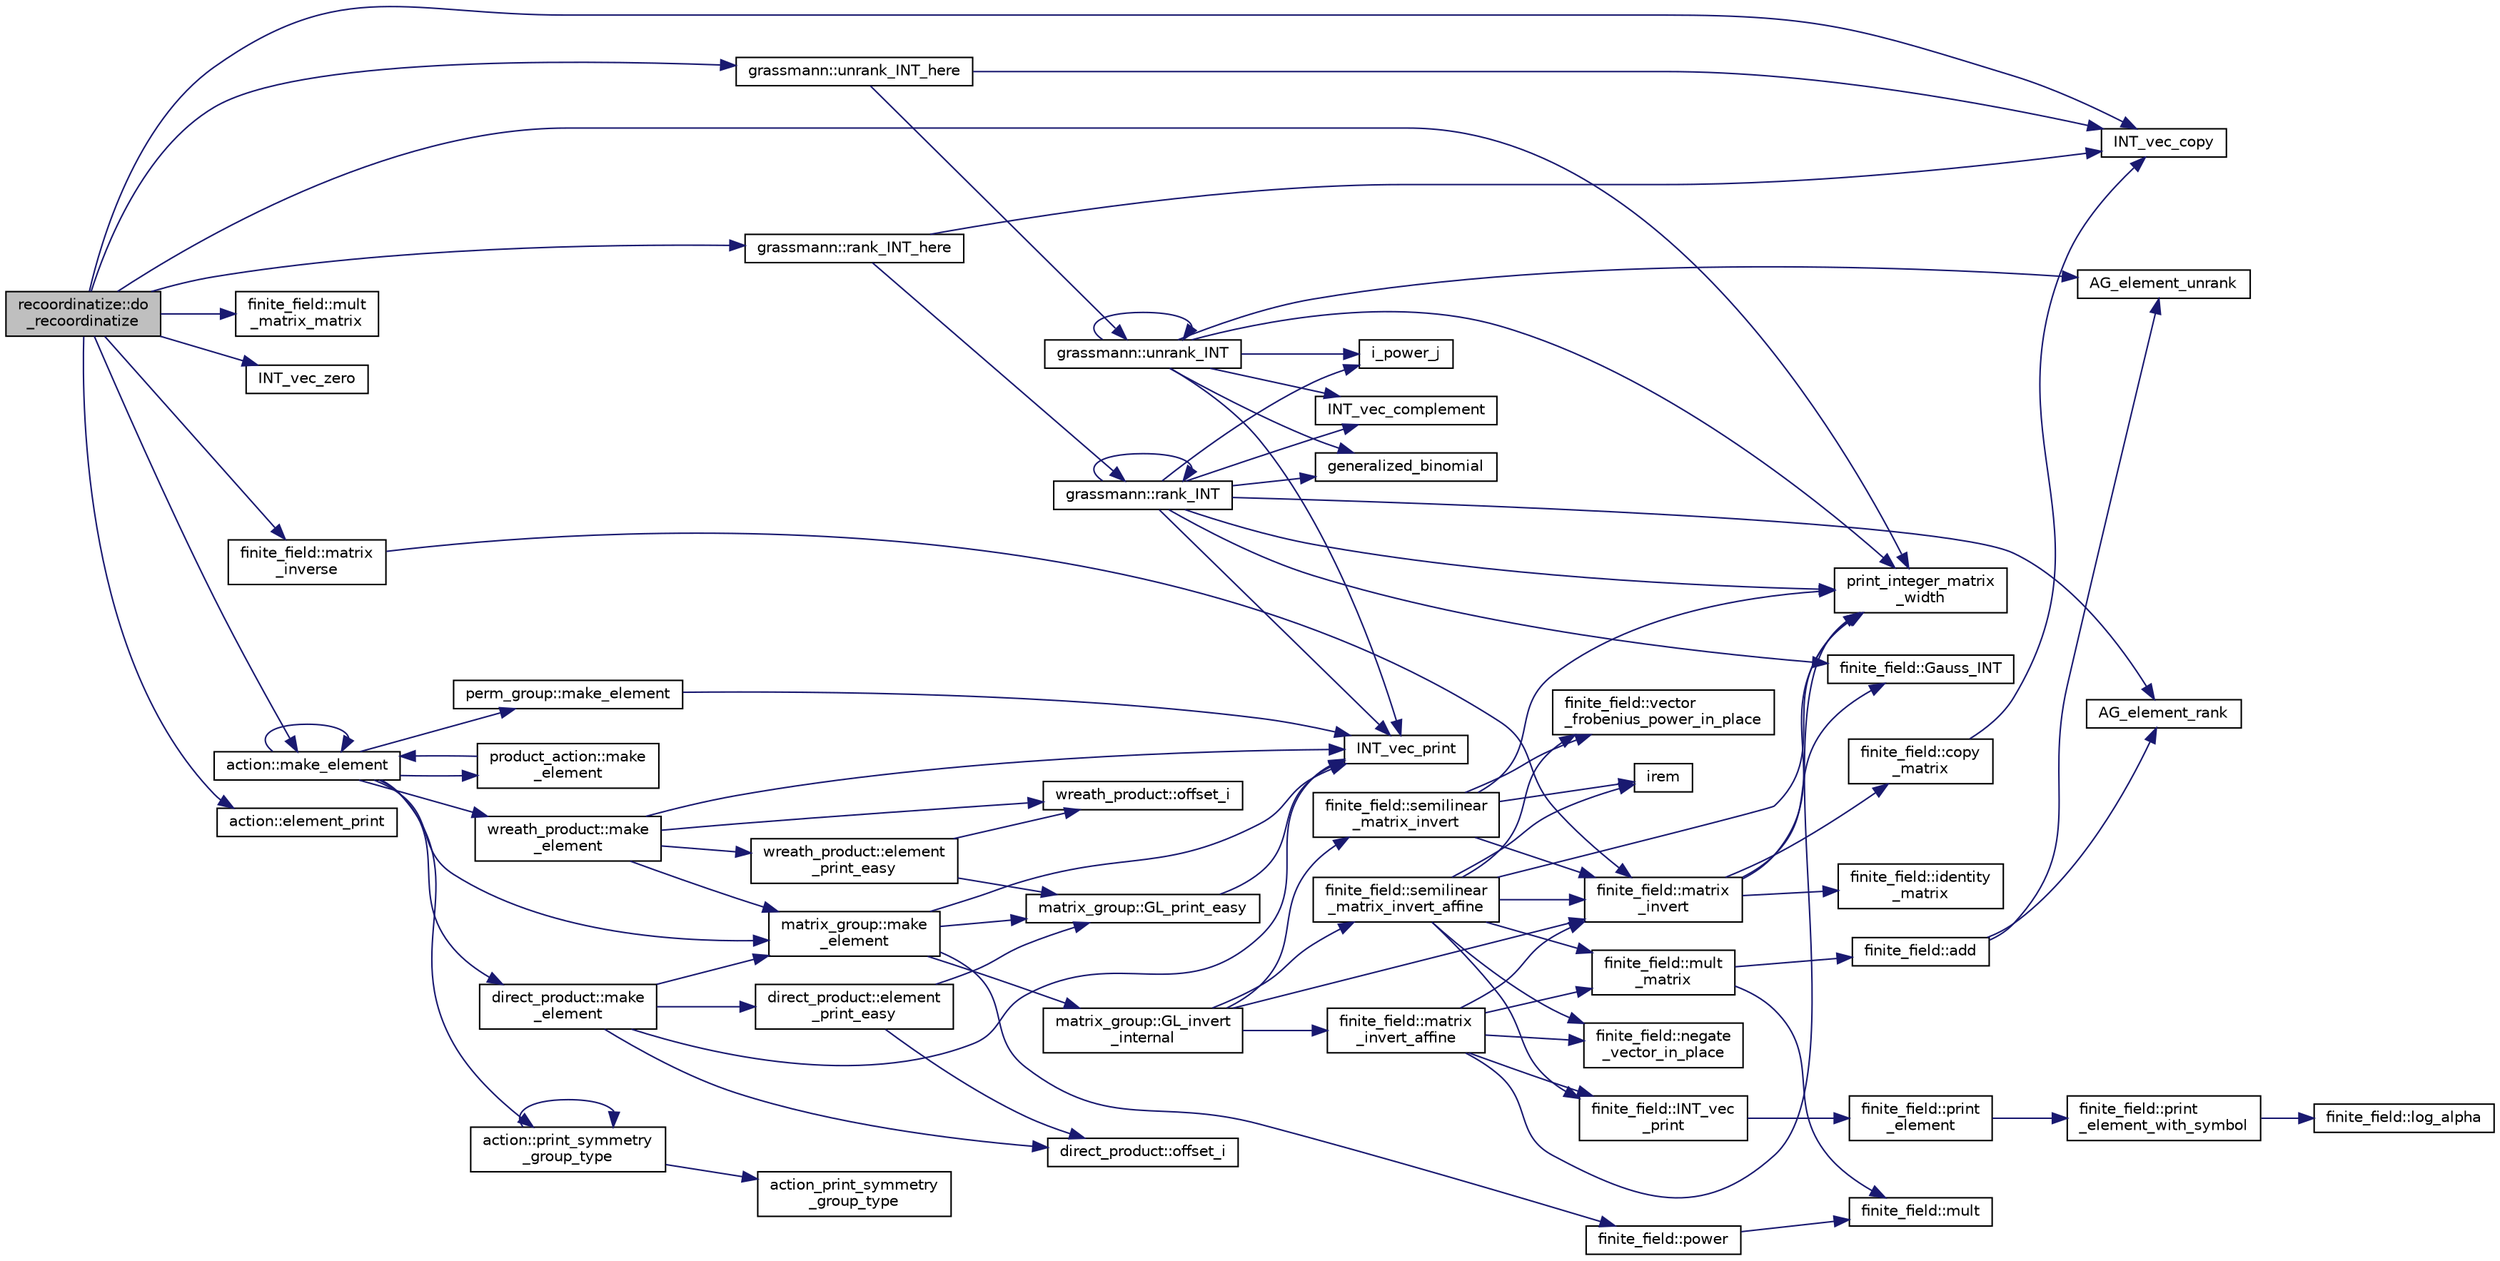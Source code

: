 digraph "recoordinatize::do_recoordinatize"
{
  edge [fontname="Helvetica",fontsize="10",labelfontname="Helvetica",labelfontsize="10"];
  node [fontname="Helvetica",fontsize="10",shape=record];
  rankdir="LR";
  Node287 [label="recoordinatize::do\l_recoordinatize",height=0.2,width=0.4,color="black", fillcolor="grey75", style="filled", fontcolor="black"];
  Node287 -> Node288 [color="midnightblue",fontsize="10",style="solid",fontname="Helvetica"];
  Node288 [label="grassmann::unrank_INT_here",height=0.2,width=0.4,color="black", fillcolor="white", style="filled",URL="$df/d02/classgrassmann.html#aa51bb30ed0feb7ad87d500b76e0b3cbe"];
  Node288 -> Node289 [color="midnightblue",fontsize="10",style="solid",fontname="Helvetica"];
  Node289 [label="grassmann::unrank_INT",height=0.2,width=0.4,color="black", fillcolor="white", style="filled",URL="$df/d02/classgrassmann.html#a32079405b95a6da2ba1420567d762d64"];
  Node289 -> Node290 [color="midnightblue",fontsize="10",style="solid",fontname="Helvetica"];
  Node290 [label="generalized_binomial",height=0.2,width=0.4,color="black", fillcolor="white", style="filled",URL="$d2/d7c/combinatorics_8_c.html#a24762dc22e45175d18ec1ec1d2556ae8"];
  Node289 -> Node291 [color="midnightblue",fontsize="10",style="solid",fontname="Helvetica"];
  Node291 [label="i_power_j",height=0.2,width=0.4,color="black", fillcolor="white", style="filled",URL="$de/dc5/algebra__and__number__theory_8h.html#a39b321523e8957d701618bb5cac542b5"];
  Node289 -> Node292 [color="midnightblue",fontsize="10",style="solid",fontname="Helvetica"];
  Node292 [label="AG_element_unrank",height=0.2,width=0.4,color="black", fillcolor="white", style="filled",URL="$d4/d67/geometry_8h.html#a4a33b86c87b2879b97cfa1327abe2885"];
  Node289 -> Node293 [color="midnightblue",fontsize="10",style="solid",fontname="Helvetica"];
  Node293 [label="INT_vec_print",height=0.2,width=0.4,color="black", fillcolor="white", style="filled",URL="$df/dbf/sajeeb_8_c.html#a79a5901af0b47dd0d694109543c027fe"];
  Node289 -> Node289 [color="midnightblue",fontsize="10",style="solid",fontname="Helvetica"];
  Node289 -> Node294 [color="midnightblue",fontsize="10",style="solid",fontname="Helvetica"];
  Node294 [label="INT_vec_complement",height=0.2,width=0.4,color="black", fillcolor="white", style="filled",URL="$d5/db4/io__and__os_8h.html#a2a0a724647575fcd3090c763985eb81a"];
  Node289 -> Node295 [color="midnightblue",fontsize="10",style="solid",fontname="Helvetica"];
  Node295 [label="print_integer_matrix\l_width",height=0.2,width=0.4,color="black", fillcolor="white", style="filled",URL="$d5/db4/io__and__os_8h.html#aa78f3e73fc2179251bd15adbcc31573f"];
  Node288 -> Node296 [color="midnightblue",fontsize="10",style="solid",fontname="Helvetica"];
  Node296 [label="INT_vec_copy",height=0.2,width=0.4,color="black", fillcolor="white", style="filled",URL="$df/dbf/sajeeb_8_c.html#ac2d875e27e009af6ec04d17254d11075"];
  Node287 -> Node295 [color="midnightblue",fontsize="10",style="solid",fontname="Helvetica"];
  Node287 -> Node296 [color="midnightblue",fontsize="10",style="solid",fontname="Helvetica"];
  Node287 -> Node297 [color="midnightblue",fontsize="10",style="solid",fontname="Helvetica"];
  Node297 [label="finite_field::matrix\l_inverse",height=0.2,width=0.4,color="black", fillcolor="white", style="filled",URL="$df/d5a/classfinite__field.html#a3ef088739ceac47367f4b328697726a5"];
  Node297 -> Node298 [color="midnightblue",fontsize="10",style="solid",fontname="Helvetica"];
  Node298 [label="finite_field::matrix\l_invert",height=0.2,width=0.4,color="black", fillcolor="white", style="filled",URL="$df/d5a/classfinite__field.html#a4c017c0edc20fefef3da0db4ef4248f7"];
  Node298 -> Node295 [color="midnightblue",fontsize="10",style="solid",fontname="Helvetica"];
  Node298 -> Node299 [color="midnightblue",fontsize="10",style="solid",fontname="Helvetica"];
  Node299 [label="finite_field::copy\l_matrix",height=0.2,width=0.4,color="black", fillcolor="white", style="filled",URL="$df/d5a/classfinite__field.html#a2bfe6d4feabc4f27d253c7702ef9b8cb"];
  Node299 -> Node296 [color="midnightblue",fontsize="10",style="solid",fontname="Helvetica"];
  Node298 -> Node300 [color="midnightblue",fontsize="10",style="solid",fontname="Helvetica"];
  Node300 [label="finite_field::identity\l_matrix",height=0.2,width=0.4,color="black", fillcolor="white", style="filled",URL="$df/d5a/classfinite__field.html#a4688997f80b8721560bccec986c23413"];
  Node298 -> Node301 [color="midnightblue",fontsize="10",style="solid",fontname="Helvetica"];
  Node301 [label="finite_field::Gauss_INT",height=0.2,width=0.4,color="black", fillcolor="white", style="filled",URL="$df/d5a/classfinite__field.html#adb676d2e80341b53751326e3a58beb11"];
  Node287 -> Node302 [color="midnightblue",fontsize="10",style="solid",fontname="Helvetica"];
  Node302 [label="finite_field::mult\l_matrix_matrix",height=0.2,width=0.4,color="black", fillcolor="white", style="filled",URL="$df/d5a/classfinite__field.html#a5e28706b815838d0ec34de1fa74bc3c4"];
  Node287 -> Node303 [color="midnightblue",fontsize="10",style="solid",fontname="Helvetica"];
  Node303 [label="INT_vec_zero",height=0.2,width=0.4,color="black", fillcolor="white", style="filled",URL="$df/dbf/sajeeb_8_c.html#aa8c9c7977203577026080f546fe4980f"];
  Node287 -> Node304 [color="midnightblue",fontsize="10",style="solid",fontname="Helvetica"];
  Node304 [label="grassmann::rank_INT_here",height=0.2,width=0.4,color="black", fillcolor="white", style="filled",URL="$df/d02/classgrassmann.html#aaeab144aec85ec523f5a4d614a86d8d7"];
  Node304 -> Node296 [color="midnightblue",fontsize="10",style="solid",fontname="Helvetica"];
  Node304 -> Node305 [color="midnightblue",fontsize="10",style="solid",fontname="Helvetica"];
  Node305 [label="grassmann::rank_INT",height=0.2,width=0.4,color="black", fillcolor="white", style="filled",URL="$df/d02/classgrassmann.html#a1fa95ce7ecebd48b04c7a0dc75491184"];
  Node305 -> Node295 [color="midnightblue",fontsize="10",style="solid",fontname="Helvetica"];
  Node305 -> Node301 [color="midnightblue",fontsize="10",style="solid",fontname="Helvetica"];
  Node305 -> Node293 [color="midnightblue",fontsize="10",style="solid",fontname="Helvetica"];
  Node305 -> Node294 [color="midnightblue",fontsize="10",style="solid",fontname="Helvetica"];
  Node305 -> Node291 [color="midnightblue",fontsize="10",style="solid",fontname="Helvetica"];
  Node305 -> Node290 [color="midnightblue",fontsize="10",style="solid",fontname="Helvetica"];
  Node305 -> Node305 [color="midnightblue",fontsize="10",style="solid",fontname="Helvetica"];
  Node305 -> Node306 [color="midnightblue",fontsize="10",style="solid",fontname="Helvetica"];
  Node306 [label="AG_element_rank",height=0.2,width=0.4,color="black", fillcolor="white", style="filled",URL="$d4/d67/geometry_8h.html#ab2ac908d07dd8038fd996e26bdc75c17"];
  Node287 -> Node307 [color="midnightblue",fontsize="10",style="solid",fontname="Helvetica"];
  Node307 [label="action::make_element",height=0.2,width=0.4,color="black", fillcolor="white", style="filled",URL="$d2/d86/classaction.html#a920fa2a27583fb60bae10e7b282cdd1d"];
  Node307 -> Node308 [color="midnightblue",fontsize="10",style="solid",fontname="Helvetica"];
  Node308 [label="product_action::make\l_element",height=0.2,width=0.4,color="black", fillcolor="white", style="filled",URL="$d8/d74/classproduct__action.html#a1d16f9f3a4be7b3ed6ce0825612a3cd8"];
  Node308 -> Node307 [color="midnightblue",fontsize="10",style="solid",fontname="Helvetica"];
  Node307 -> Node307 [color="midnightblue",fontsize="10",style="solid",fontname="Helvetica"];
  Node307 -> Node309 [color="midnightblue",fontsize="10",style="solid",fontname="Helvetica"];
  Node309 [label="matrix_group::make\l_element",height=0.2,width=0.4,color="black", fillcolor="white", style="filled",URL="$d3/ded/classmatrix__group.html#adf67c0031ec58afbbc545e65a1cf6845"];
  Node309 -> Node293 [color="midnightblue",fontsize="10",style="solid",fontname="Helvetica"];
  Node309 -> Node310 [color="midnightblue",fontsize="10",style="solid",fontname="Helvetica"];
  Node310 [label="finite_field::power",height=0.2,width=0.4,color="black", fillcolor="white", style="filled",URL="$df/d5a/classfinite__field.html#a0437871b8f775f0b2d589188d9ad7e61"];
  Node310 -> Node311 [color="midnightblue",fontsize="10",style="solid",fontname="Helvetica"];
  Node311 [label="finite_field::mult",height=0.2,width=0.4,color="black", fillcolor="white", style="filled",URL="$df/d5a/classfinite__field.html#a24fb5917aa6d4d656fd855b7f44a13b0"];
  Node309 -> Node312 [color="midnightblue",fontsize="10",style="solid",fontname="Helvetica"];
  Node312 [label="matrix_group::GL_invert\l_internal",height=0.2,width=0.4,color="black", fillcolor="white", style="filled",URL="$d3/ded/classmatrix__group.html#ab2b9f8046dee535722e07a92ec3ab0b6"];
  Node312 -> Node313 [color="midnightblue",fontsize="10",style="solid",fontname="Helvetica"];
  Node313 [label="finite_field::semilinear\l_matrix_invert",height=0.2,width=0.4,color="black", fillcolor="white", style="filled",URL="$df/d5a/classfinite__field.html#a940fec6a9c31b10eed2e8d37c5472d93"];
  Node313 -> Node295 [color="midnightblue",fontsize="10",style="solid",fontname="Helvetica"];
  Node313 -> Node298 [color="midnightblue",fontsize="10",style="solid",fontname="Helvetica"];
  Node313 -> Node314 [color="midnightblue",fontsize="10",style="solid",fontname="Helvetica"];
  Node314 [label="finite_field::vector\l_frobenius_power_in_place",height=0.2,width=0.4,color="black", fillcolor="white", style="filled",URL="$df/d5a/classfinite__field.html#ab56074024300775d943c7943d845df91"];
  Node313 -> Node315 [color="midnightblue",fontsize="10",style="solid",fontname="Helvetica"];
  Node315 [label="irem",height=0.2,width=0.4,color="black", fillcolor="white", style="filled",URL="$de/dc5/algebra__and__number__theory_8h.html#ae753505dbf1e3a9adaaf2f0893dd8c6c"];
  Node312 -> Node298 [color="midnightblue",fontsize="10",style="solid",fontname="Helvetica"];
  Node312 -> Node316 [color="midnightblue",fontsize="10",style="solid",fontname="Helvetica"];
  Node316 [label="finite_field::semilinear\l_matrix_invert_affine",height=0.2,width=0.4,color="black", fillcolor="white", style="filled",URL="$df/d5a/classfinite__field.html#a23db70e745bf22d230da684440e1fc59"];
  Node316 -> Node295 [color="midnightblue",fontsize="10",style="solid",fontname="Helvetica"];
  Node316 -> Node317 [color="midnightblue",fontsize="10",style="solid",fontname="Helvetica"];
  Node317 [label="finite_field::INT_vec\l_print",height=0.2,width=0.4,color="black", fillcolor="white", style="filled",URL="$df/d5a/classfinite__field.html#a9c33a61dedc197e37b014b6f8dc07f06"];
  Node317 -> Node318 [color="midnightblue",fontsize="10",style="solid",fontname="Helvetica"];
  Node318 [label="finite_field::print\l_element",height=0.2,width=0.4,color="black", fillcolor="white", style="filled",URL="$df/d5a/classfinite__field.html#ab7d1f59c043d7696b8b47c92d0fedad5"];
  Node318 -> Node319 [color="midnightblue",fontsize="10",style="solid",fontname="Helvetica"];
  Node319 [label="finite_field::print\l_element_with_symbol",height=0.2,width=0.4,color="black", fillcolor="white", style="filled",URL="$df/d5a/classfinite__field.html#aa0180c961aa4a0a8934cb4dc82e38a4d"];
  Node319 -> Node320 [color="midnightblue",fontsize="10",style="solid",fontname="Helvetica"];
  Node320 [label="finite_field::log_alpha",height=0.2,width=0.4,color="black", fillcolor="white", style="filled",URL="$df/d5a/classfinite__field.html#a446a83ae0d281ddf44215626f0097305"];
  Node316 -> Node298 [color="midnightblue",fontsize="10",style="solid",fontname="Helvetica"];
  Node316 -> Node315 [color="midnightblue",fontsize="10",style="solid",fontname="Helvetica"];
  Node316 -> Node314 [color="midnightblue",fontsize="10",style="solid",fontname="Helvetica"];
  Node316 -> Node321 [color="midnightblue",fontsize="10",style="solid",fontname="Helvetica"];
  Node321 [label="finite_field::mult\l_matrix",height=0.2,width=0.4,color="black", fillcolor="white", style="filled",URL="$df/d5a/classfinite__field.html#a48517f15dfd7b21c37e0975855f1ada2"];
  Node321 -> Node322 [color="midnightblue",fontsize="10",style="solid",fontname="Helvetica"];
  Node322 [label="finite_field::add",height=0.2,width=0.4,color="black", fillcolor="white", style="filled",URL="$df/d5a/classfinite__field.html#a8f12328a27500f3c7be0c849ebbc9d14"];
  Node322 -> Node292 [color="midnightblue",fontsize="10",style="solid",fontname="Helvetica"];
  Node322 -> Node306 [color="midnightblue",fontsize="10",style="solid",fontname="Helvetica"];
  Node321 -> Node311 [color="midnightblue",fontsize="10",style="solid",fontname="Helvetica"];
  Node316 -> Node323 [color="midnightblue",fontsize="10",style="solid",fontname="Helvetica"];
  Node323 [label="finite_field::negate\l_vector_in_place",height=0.2,width=0.4,color="black", fillcolor="white", style="filled",URL="$df/d5a/classfinite__field.html#ad6a305338cfff6d22353ac03c5cd5e03"];
  Node312 -> Node324 [color="midnightblue",fontsize="10",style="solid",fontname="Helvetica"];
  Node324 [label="finite_field::matrix\l_invert_affine",height=0.2,width=0.4,color="black", fillcolor="white", style="filled",URL="$df/d5a/classfinite__field.html#a716c202ca9fcee1911e330f4a5bdba38"];
  Node324 -> Node295 [color="midnightblue",fontsize="10",style="solid",fontname="Helvetica"];
  Node324 -> Node317 [color="midnightblue",fontsize="10",style="solid",fontname="Helvetica"];
  Node324 -> Node298 [color="midnightblue",fontsize="10",style="solid",fontname="Helvetica"];
  Node324 -> Node321 [color="midnightblue",fontsize="10",style="solid",fontname="Helvetica"];
  Node324 -> Node323 [color="midnightblue",fontsize="10",style="solid",fontname="Helvetica"];
  Node309 -> Node325 [color="midnightblue",fontsize="10",style="solid",fontname="Helvetica"];
  Node325 [label="matrix_group::GL_print_easy",height=0.2,width=0.4,color="black", fillcolor="white", style="filled",URL="$d3/ded/classmatrix__group.html#a3e6f5c276210e8132523150fad82c57e"];
  Node325 -> Node293 [color="midnightblue",fontsize="10",style="solid",fontname="Helvetica"];
  Node307 -> Node326 [color="midnightblue",fontsize="10",style="solid",fontname="Helvetica"];
  Node326 [label="wreath_product::make\l_element",height=0.2,width=0.4,color="black", fillcolor="white", style="filled",URL="$d8/dfa/classwreath__product.html#ac47838a579877034b1d2b4cd897625c1"];
  Node326 -> Node293 [color="midnightblue",fontsize="10",style="solid",fontname="Helvetica"];
  Node326 -> Node309 [color="midnightblue",fontsize="10",style="solid",fontname="Helvetica"];
  Node326 -> Node327 [color="midnightblue",fontsize="10",style="solid",fontname="Helvetica"];
  Node327 [label="wreath_product::offset_i",height=0.2,width=0.4,color="black", fillcolor="white", style="filled",URL="$d8/dfa/classwreath__product.html#a081d6eed767bdd84bc74e555815641c6"];
  Node326 -> Node328 [color="midnightblue",fontsize="10",style="solid",fontname="Helvetica"];
  Node328 [label="wreath_product::element\l_print_easy",height=0.2,width=0.4,color="black", fillcolor="white", style="filled",URL="$d8/dfa/classwreath__product.html#aa1e82da5d4c019c0756b8ebf417ee9dc"];
  Node328 -> Node325 [color="midnightblue",fontsize="10",style="solid",fontname="Helvetica"];
  Node328 -> Node327 [color="midnightblue",fontsize="10",style="solid",fontname="Helvetica"];
  Node307 -> Node329 [color="midnightblue",fontsize="10",style="solid",fontname="Helvetica"];
  Node329 [label="direct_product::make\l_element",height=0.2,width=0.4,color="black", fillcolor="white", style="filled",URL="$dc/daf/classdirect__product.html#a776efa4be66f9b0481d1f012a14c9dde"];
  Node329 -> Node293 [color="midnightblue",fontsize="10",style="solid",fontname="Helvetica"];
  Node329 -> Node309 [color="midnightblue",fontsize="10",style="solid",fontname="Helvetica"];
  Node329 -> Node330 [color="midnightblue",fontsize="10",style="solid",fontname="Helvetica"];
  Node330 [label="direct_product::offset_i",height=0.2,width=0.4,color="black", fillcolor="white", style="filled",URL="$dc/daf/classdirect__product.html#a2ec3643bd7223e53c00451d1fe832f20"];
  Node329 -> Node331 [color="midnightblue",fontsize="10",style="solid",fontname="Helvetica"];
  Node331 [label="direct_product::element\l_print_easy",height=0.2,width=0.4,color="black", fillcolor="white", style="filled",URL="$dc/daf/classdirect__product.html#a532daead19e5c7977ce9928dafab79ac"];
  Node331 -> Node325 [color="midnightblue",fontsize="10",style="solid",fontname="Helvetica"];
  Node331 -> Node330 [color="midnightblue",fontsize="10",style="solid",fontname="Helvetica"];
  Node307 -> Node332 [color="midnightblue",fontsize="10",style="solid",fontname="Helvetica"];
  Node332 [label="perm_group::make_element",height=0.2,width=0.4,color="black", fillcolor="white", style="filled",URL="$df/d0a/classperm__group.html#a52c1c9e55966809c1e30aad80df87774"];
  Node332 -> Node293 [color="midnightblue",fontsize="10",style="solid",fontname="Helvetica"];
  Node307 -> Node333 [color="midnightblue",fontsize="10",style="solid",fontname="Helvetica"];
  Node333 [label="action::print_symmetry\l_group_type",height=0.2,width=0.4,color="black", fillcolor="white", style="filled",URL="$d2/d86/classaction.html#aed811766c7e64fe2c853df8b0b67aa6e"];
  Node333 -> Node334 [color="midnightblue",fontsize="10",style="solid",fontname="Helvetica"];
  Node334 [label="action_print_symmetry\l_group_type",height=0.2,width=0.4,color="black", fillcolor="white", style="filled",URL="$d5/d90/action__global_8_c.html#a03666b9440c4962148eba7905b9f843c"];
  Node333 -> Node333 [color="midnightblue",fontsize="10",style="solid",fontname="Helvetica"];
  Node287 -> Node335 [color="midnightblue",fontsize="10",style="solid",fontname="Helvetica"];
  Node335 [label="action::element_print",height=0.2,width=0.4,color="black", fillcolor="white", style="filled",URL="$d2/d86/classaction.html#ae38c3ef3c1125213733d63c6fc3c40cd"];
}
